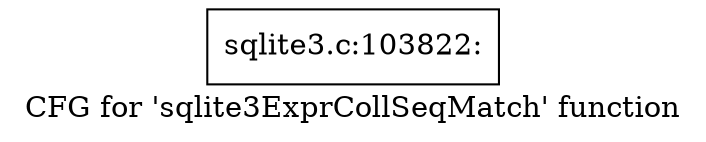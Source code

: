 digraph "CFG for 'sqlite3ExprCollSeqMatch' function" {
	label="CFG for 'sqlite3ExprCollSeqMatch' function";

	Node0x55c0f5984c90 [shape=record,label="{sqlite3.c:103822:}"];
}

